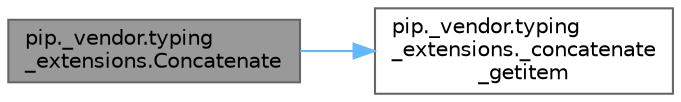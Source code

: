 digraph "pip._vendor.typing_extensions.Concatenate"
{
 // LATEX_PDF_SIZE
  bgcolor="transparent";
  edge [fontname=Helvetica,fontsize=10,labelfontname=Helvetica,labelfontsize=10];
  node [fontname=Helvetica,fontsize=10,shape=box,height=0.2,width=0.4];
  rankdir="LR";
  Node1 [id="Node000001",label="pip._vendor.typing\l_extensions.Concatenate",height=0.2,width=0.4,color="gray40", fillcolor="grey60", style="filled", fontcolor="black",tooltip=" "];
  Node1 -> Node2 [id="edge1_Node000001_Node000002",color="steelblue1",style="solid",tooltip=" "];
  Node2 [id="Node000002",label="pip._vendor.typing\l_extensions._concatenate\l_getitem",height=0.2,width=0.4,color="grey40", fillcolor="white", style="filled",URL="$namespacepip_1_1__vendor_1_1typing__extensions.html#a462c20e1699e40d38f771d1ede6299ac",tooltip=" "];
}
